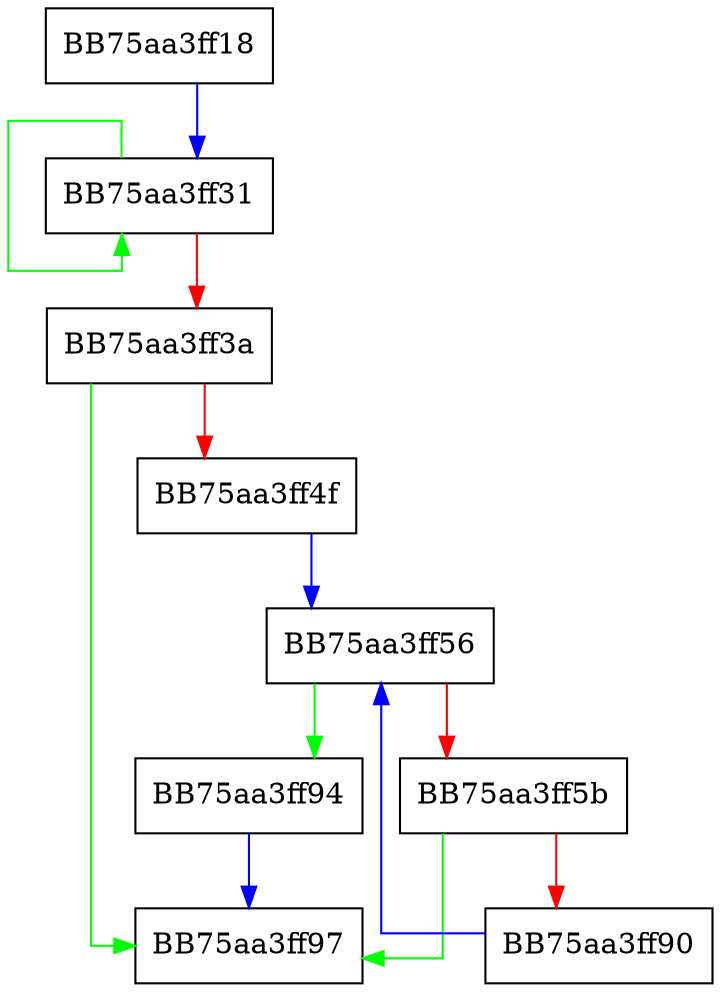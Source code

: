digraph stringsAreEquiv {
  node [shape="box"];
  graph [splines=ortho];
  BB75aa3ff18 -> BB75aa3ff31 [color="blue"];
  BB75aa3ff31 -> BB75aa3ff31 [color="green"];
  BB75aa3ff31 -> BB75aa3ff3a [color="red"];
  BB75aa3ff3a -> BB75aa3ff97 [color="green"];
  BB75aa3ff3a -> BB75aa3ff4f [color="red"];
  BB75aa3ff4f -> BB75aa3ff56 [color="blue"];
  BB75aa3ff56 -> BB75aa3ff94 [color="green"];
  BB75aa3ff56 -> BB75aa3ff5b [color="red"];
  BB75aa3ff5b -> BB75aa3ff97 [color="green"];
  BB75aa3ff5b -> BB75aa3ff90 [color="red"];
  BB75aa3ff90 -> BB75aa3ff56 [color="blue"];
  BB75aa3ff94 -> BB75aa3ff97 [color="blue"];
}